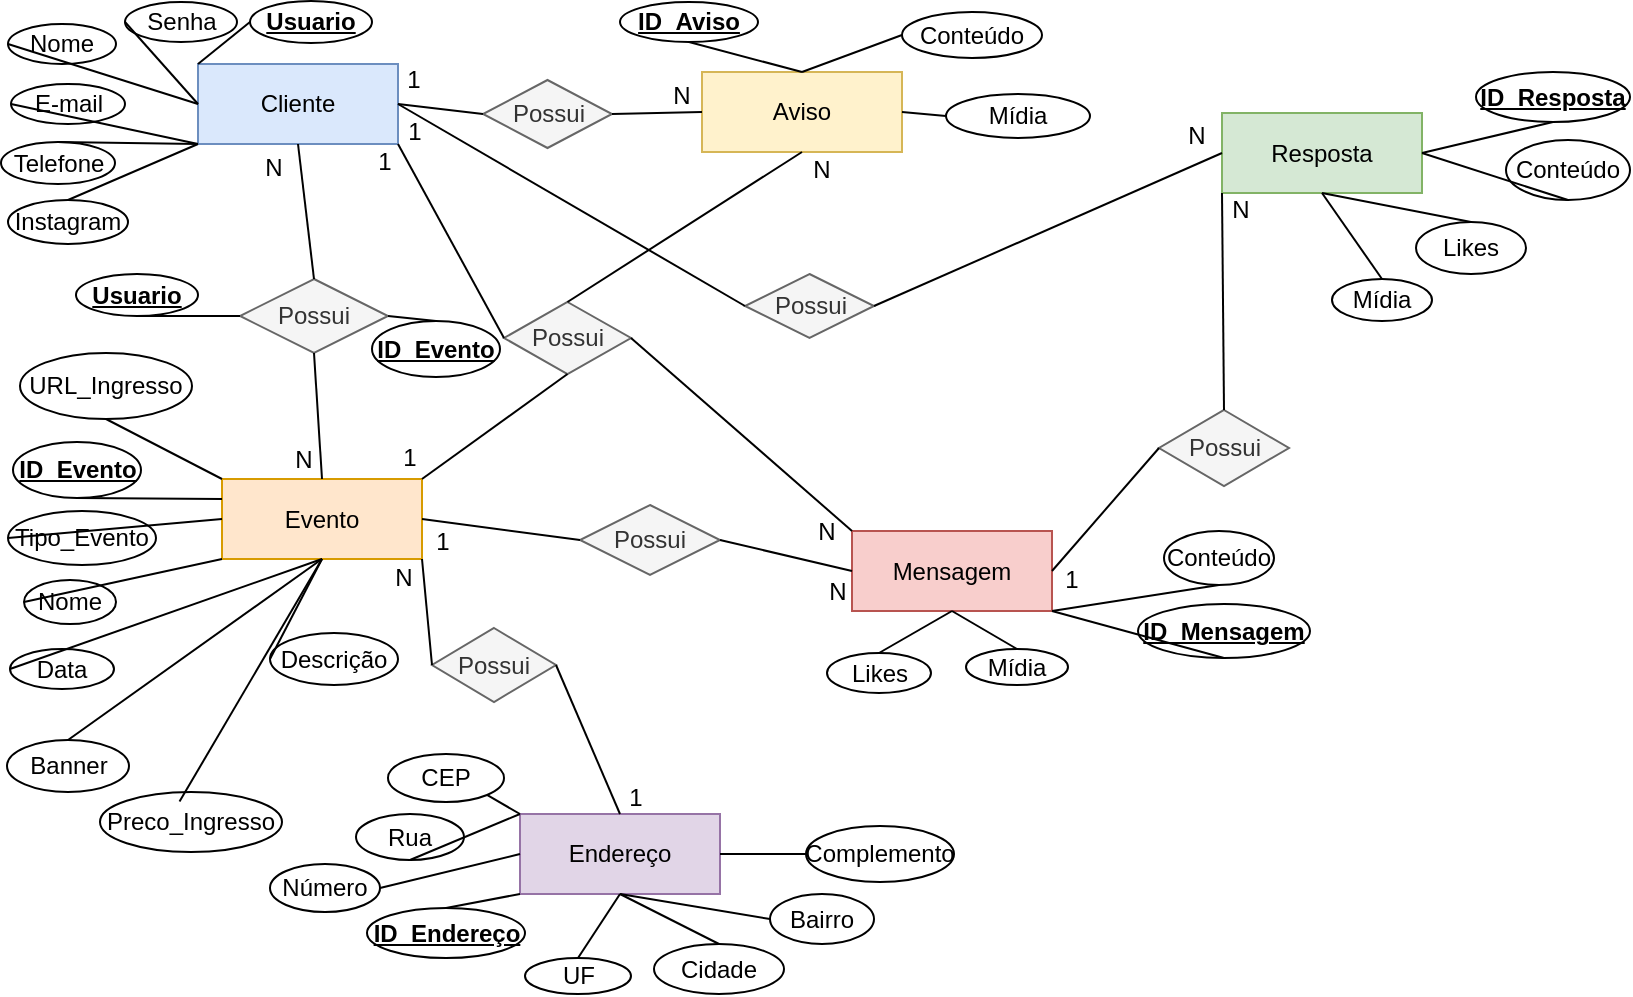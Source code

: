 <mxfile version="24.7.6">
  <diagram name="Página-1" id="0wHESo1VtIkSjJBG2rGU">
    <mxGraphModel dx="1050" dy="522" grid="0" gridSize="10" guides="1" tooltips="1" connect="1" arrows="1" fold="1" page="1" pageScale="1" pageWidth="827" pageHeight="1169" math="0" shadow="0">
      <root>
        <mxCell id="0" />
        <mxCell id="1" parent="0" />
        <mxCell id="lVoV7rFXFMEaR6csnWot-1" value="Cliente" style="whiteSpace=wrap;html=1;align=center;fillColor=#dae8fc;strokeColor=#6c8ebf;" parent="1" vertex="1">
          <mxGeometry x="102" y="35" width="100" height="40" as="geometry" />
        </mxCell>
        <mxCell id="lVoV7rFXFMEaR6csnWot-2" value="Usuario" style="ellipse;whiteSpace=wrap;html=1;align=center;fontStyle=5" parent="1" vertex="1">
          <mxGeometry x="128" y="3.5" width="61" height="21" as="geometry" />
        </mxCell>
        <mxCell id="lVoV7rFXFMEaR6csnWot-3" value="Senha" style="ellipse;whiteSpace=wrap;html=1;align=center;" parent="1" vertex="1">
          <mxGeometry x="65.5" y="4" width="56" height="20" as="geometry" />
        </mxCell>
        <mxCell id="lVoV7rFXFMEaR6csnWot-4" value="Nome" style="ellipse;whiteSpace=wrap;html=1;align=center;" parent="1" vertex="1">
          <mxGeometry x="7" y="15" width="54" height="20" as="geometry" />
        </mxCell>
        <mxCell id="lVoV7rFXFMEaR6csnWot-5" value="E-mail" style="ellipse;whiteSpace=wrap;html=1;align=center;" parent="1" vertex="1">
          <mxGeometry x="8.5" y="45" width="57" height="20" as="geometry" />
        </mxCell>
        <mxCell id="lVoV7rFXFMEaR6csnWot-6" value="Telefone" style="ellipse;whiteSpace=wrap;html=1;align=center;" parent="1" vertex="1">
          <mxGeometry x="3.5" y="74" width="57" height="21" as="geometry" />
        </mxCell>
        <mxCell id="lVoV7rFXFMEaR6csnWot-7" value="Instagram" style="ellipse;whiteSpace=wrap;html=1;align=center;" parent="1" vertex="1">
          <mxGeometry x="7" y="103" width="60" height="22" as="geometry" />
        </mxCell>
        <mxCell id="lVoV7rFXFMEaR6csnWot-8" value="" style="endArrow=none;html=1;rounded=0;exitX=0;exitY=0;exitDx=0;exitDy=0;entryX=0;entryY=0.5;entryDx=0;entryDy=0;" parent="1" source="lVoV7rFXFMEaR6csnWot-1" target="lVoV7rFXFMEaR6csnWot-2" edge="1">
          <mxGeometry relative="1" as="geometry">
            <mxPoint x="218" y="54.5" as="sourcePoint" />
            <mxPoint x="378" y="54.5" as="targetPoint" />
          </mxGeometry>
        </mxCell>
        <mxCell id="lVoV7rFXFMEaR6csnWot-9" value="" style="endArrow=none;html=1;rounded=0;exitX=0;exitY=0.5;exitDx=0;exitDy=0;entryX=0;entryY=0.5;entryDx=0;entryDy=0;" parent="1" source="lVoV7rFXFMEaR6csnWot-1" target="lVoV7rFXFMEaR6csnWot-3" edge="1">
          <mxGeometry relative="1" as="geometry">
            <mxPoint x="166" y="117" as="sourcePoint" />
            <mxPoint x="326" y="117" as="targetPoint" />
          </mxGeometry>
        </mxCell>
        <mxCell id="lVoV7rFXFMEaR6csnWot-10" value="" style="endArrow=none;html=1;rounded=0;exitX=0;exitY=0.5;exitDx=0;exitDy=0;entryX=0;entryY=0.5;entryDx=0;entryDy=0;" parent="1" source="lVoV7rFXFMEaR6csnWot-1" target="lVoV7rFXFMEaR6csnWot-4" edge="1">
          <mxGeometry relative="1" as="geometry">
            <mxPoint x="118" y="156" as="sourcePoint" />
            <mxPoint x="278" y="156" as="targetPoint" />
          </mxGeometry>
        </mxCell>
        <mxCell id="lVoV7rFXFMEaR6csnWot-12" value="" style="endArrow=none;html=1;rounded=0;exitX=0;exitY=1;exitDx=0;exitDy=0;entryX=0;entryY=0.5;entryDx=0;entryDy=0;" parent="1" source="lVoV7rFXFMEaR6csnWot-1" target="lVoV7rFXFMEaR6csnWot-5" edge="1">
          <mxGeometry relative="1" as="geometry">
            <mxPoint x="175" y="120" as="sourcePoint" />
            <mxPoint x="335" y="120" as="targetPoint" />
          </mxGeometry>
        </mxCell>
        <mxCell id="lVoV7rFXFMEaR6csnWot-13" value="" style="endArrow=none;html=1;rounded=0;exitX=0;exitY=1;exitDx=0;exitDy=0;entryX=0.5;entryY=0;entryDx=0;entryDy=0;" parent="1" source="lVoV7rFXFMEaR6csnWot-1" target="lVoV7rFXFMEaR6csnWot-6" edge="1">
          <mxGeometry relative="1" as="geometry">
            <mxPoint x="108" y="132" as="sourcePoint" />
            <mxPoint x="268" y="132" as="targetPoint" />
          </mxGeometry>
        </mxCell>
        <mxCell id="lVoV7rFXFMEaR6csnWot-14" value="" style="endArrow=none;html=1;rounded=0;exitX=0;exitY=1;exitDx=0;exitDy=0;entryX=0.5;entryY=0;entryDx=0;entryDy=0;" parent="1" source="lVoV7rFXFMEaR6csnWot-1" target="lVoV7rFXFMEaR6csnWot-7" edge="1">
          <mxGeometry relative="1" as="geometry">
            <mxPoint x="132" y="111" as="sourcePoint" />
            <mxPoint x="292" y="111" as="targetPoint" />
          </mxGeometry>
        </mxCell>
        <mxCell id="lVoV7rFXFMEaR6csnWot-15" value="Evento" style="whiteSpace=wrap;html=1;align=center;fillColor=#ffe6cc;strokeColor=#d79b00;" parent="1" vertex="1">
          <mxGeometry x="114" y="242.5" width="100" height="40" as="geometry" />
        </mxCell>
        <mxCell id="lVoV7rFXFMEaR6csnWot-16" value="Nome" style="ellipse;whiteSpace=wrap;html=1;align=center;" parent="1" vertex="1">
          <mxGeometry x="15" y="293" width="46" height="22" as="geometry" />
        </mxCell>
        <mxCell id="lVoV7rFXFMEaR6csnWot-17" value="Descrição" style="ellipse;whiteSpace=wrap;html=1;align=center;" parent="1" vertex="1">
          <mxGeometry x="138" y="319.5" width="64" height="26" as="geometry" />
        </mxCell>
        <mxCell id="lVoV7rFXFMEaR6csnWot-18" value="Data" style="ellipse;whiteSpace=wrap;html=1;align=center;" parent="1" vertex="1">
          <mxGeometry x="8" y="327.5" width="52" height="20" as="geometry" />
        </mxCell>
        <mxCell id="lVoV7rFXFMEaR6csnWot-19" value="Banner" style="ellipse;whiteSpace=wrap;html=1;align=center;" parent="1" vertex="1">
          <mxGeometry x="6.5" y="373" width="61" height="26" as="geometry" />
        </mxCell>
        <mxCell id="lVoV7rFXFMEaR6csnWot-20" value="Preco_Ingresso" style="ellipse;whiteSpace=wrap;html=1;align=center;" parent="1" vertex="1">
          <mxGeometry x="53" y="399" width="91" height="30" as="geometry" />
        </mxCell>
        <mxCell id="lVoV7rFXFMEaR6csnWot-21" value="URL_Ingresso" style="ellipse;whiteSpace=wrap;html=1;align=center;" parent="1" vertex="1">
          <mxGeometry x="13" y="179.5" width="86" height="33" as="geometry" />
        </mxCell>
        <mxCell id="lVoV7rFXFMEaR6csnWot-22" value="CEP" style="ellipse;whiteSpace=wrap;html=1;align=center;" parent="1" vertex="1">
          <mxGeometry x="197" y="380" width="58" height="24" as="geometry" />
        </mxCell>
        <mxCell id="lVoV7rFXFMEaR6csnWot-23" value="Rua" style="ellipse;whiteSpace=wrap;html=1;align=center;" parent="1" vertex="1">
          <mxGeometry x="181" y="410" width="54" height="23" as="geometry" />
        </mxCell>
        <mxCell id="lVoV7rFXFMEaR6csnWot-24" value="Número" style="ellipse;whiteSpace=wrap;html=1;align=center;" parent="1" vertex="1">
          <mxGeometry x="138" y="435" width="55" height="24" as="geometry" />
        </mxCell>
        <mxCell id="lVoV7rFXFMEaR6csnWot-25" value="Complemento" style="ellipse;whiteSpace=wrap;html=1;align=center;" parent="1" vertex="1">
          <mxGeometry x="406" y="416" width="74" height="28" as="geometry" />
        </mxCell>
        <mxCell id="lVoV7rFXFMEaR6csnWot-26" value="Bairro" style="ellipse;whiteSpace=wrap;html=1;align=center;" parent="1" vertex="1">
          <mxGeometry x="388" y="450" width="52" height="25" as="geometry" />
        </mxCell>
        <mxCell id="lVoV7rFXFMEaR6csnWot-27" value="Cidade" style="ellipse;whiteSpace=wrap;html=1;align=center;" parent="1" vertex="1">
          <mxGeometry x="330" y="475" width="65" height="25" as="geometry" />
        </mxCell>
        <mxCell id="lVoV7rFXFMEaR6csnWot-28" value="UF" style="ellipse;whiteSpace=wrap;html=1;align=center;" parent="1" vertex="1">
          <mxGeometry x="265.5" y="482" width="53" height="18" as="geometry" />
        </mxCell>
        <mxCell id="lVoV7rFXFMEaR6csnWot-29" value="Tipo_Evento" style="ellipse;whiteSpace=wrap;html=1;align=center;" parent="1" vertex="1">
          <mxGeometry x="7" y="258.5" width="74" height="27" as="geometry" />
        </mxCell>
        <mxCell id="lVoV7rFXFMEaR6csnWot-31" value="ID_Evento" style="ellipse;whiteSpace=wrap;html=1;align=center;fontStyle=5" parent="1" vertex="1">
          <mxGeometry x="9.5" y="224" width="64" height="28" as="geometry" />
        </mxCell>
        <mxCell id="lVoV7rFXFMEaR6csnWot-33" value="Endereço" style="whiteSpace=wrap;html=1;align=center;fillColor=#e1d5e7;strokeColor=#9673a6;" parent="1" vertex="1">
          <mxGeometry x="263" y="410" width="100" height="40" as="geometry" />
        </mxCell>
        <mxCell id="lVoV7rFXFMEaR6csnWot-34" value="ID_Endereço" style="ellipse;whiteSpace=wrap;html=1;align=center;fontStyle=5" parent="1" vertex="1">
          <mxGeometry x="186.5" y="457" width="79" height="25" as="geometry" />
        </mxCell>
        <mxCell id="lVoV7rFXFMEaR6csnWot-35" value="" style="endArrow=none;html=1;rounded=0;exitX=0;exitY=0;exitDx=0;exitDy=0;entryX=0.5;entryY=1;entryDx=0;entryDy=0;" parent="1" source="lVoV7rFXFMEaR6csnWot-15" target="lVoV7rFXFMEaR6csnWot-21" edge="1">
          <mxGeometry relative="1" as="geometry">
            <mxPoint x="108" y="212.5" as="sourcePoint" />
            <mxPoint x="268" y="212.5" as="targetPoint" />
          </mxGeometry>
        </mxCell>
        <mxCell id="lVoV7rFXFMEaR6csnWot-36" value="" style="endArrow=none;html=1;rounded=0;exitX=0;exitY=0.25;exitDx=0;exitDy=0;entryX=0.5;entryY=1;entryDx=0;entryDy=0;" parent="1" source="lVoV7rFXFMEaR6csnWot-15" target="lVoV7rFXFMEaR6csnWot-31" edge="1">
          <mxGeometry relative="1" as="geometry">
            <mxPoint x="420" y="232.5" as="sourcePoint" />
            <mxPoint x="580" y="232.5" as="targetPoint" />
          </mxGeometry>
        </mxCell>
        <mxCell id="lVoV7rFXFMEaR6csnWot-37" value="" style="endArrow=none;html=1;rounded=0;exitX=0;exitY=0.5;exitDx=0;exitDy=0;entryX=0;entryY=0.5;entryDx=0;entryDy=0;" parent="1" source="lVoV7rFXFMEaR6csnWot-15" target="lVoV7rFXFMEaR6csnWot-29" edge="1">
          <mxGeometry relative="1" as="geometry">
            <mxPoint x="420" y="232.5" as="sourcePoint" />
            <mxPoint x="580" y="232.5" as="targetPoint" />
          </mxGeometry>
        </mxCell>
        <mxCell id="lVoV7rFXFMEaR6csnWot-38" value="" style="endArrow=none;html=1;rounded=0;exitX=0;exitY=1;exitDx=0;exitDy=0;entryX=0;entryY=0.5;entryDx=0;entryDy=0;" parent="1" source="lVoV7rFXFMEaR6csnWot-15" target="lVoV7rFXFMEaR6csnWot-16" edge="1">
          <mxGeometry relative="1" as="geometry">
            <mxPoint x="420" y="232.5" as="sourcePoint" />
            <mxPoint x="580" y="232.5" as="targetPoint" />
          </mxGeometry>
        </mxCell>
        <mxCell id="lVoV7rFXFMEaR6csnWot-39" value="" style="endArrow=none;html=1;rounded=0;exitX=0.5;exitY=1;exitDx=0;exitDy=0;entryX=0;entryY=0.5;entryDx=0;entryDy=0;" parent="1" source="lVoV7rFXFMEaR6csnWot-15" target="lVoV7rFXFMEaR6csnWot-17" edge="1">
          <mxGeometry relative="1" as="geometry">
            <mxPoint x="332" y="232" as="sourcePoint" />
            <mxPoint x="492" y="232" as="targetPoint" />
          </mxGeometry>
        </mxCell>
        <mxCell id="lVoV7rFXFMEaR6csnWot-40" value="" style="endArrow=none;html=1;rounded=0;exitX=0.5;exitY=1;exitDx=0;exitDy=0;entryX=0;entryY=0.5;entryDx=0;entryDy=0;" parent="1" source="lVoV7rFXFMEaR6csnWot-15" target="lVoV7rFXFMEaR6csnWot-18" edge="1">
          <mxGeometry relative="1" as="geometry">
            <mxPoint x="332" y="232" as="sourcePoint" />
            <mxPoint x="492" y="232" as="targetPoint" />
          </mxGeometry>
        </mxCell>
        <mxCell id="lVoV7rFXFMEaR6csnWot-41" value="" style="endArrow=none;html=1;rounded=0;exitX=0.5;exitY=1;exitDx=0;exitDy=0;entryX=0.5;entryY=0;entryDx=0;entryDy=0;" parent="1" source="lVoV7rFXFMEaR6csnWot-15" target="lVoV7rFXFMEaR6csnWot-19" edge="1">
          <mxGeometry relative="1" as="geometry">
            <mxPoint x="332" y="232" as="sourcePoint" />
            <mxPoint x="492" y="232" as="targetPoint" />
          </mxGeometry>
        </mxCell>
        <mxCell id="lVoV7rFXFMEaR6csnWot-42" value="" style="endArrow=none;html=1;rounded=0;exitX=0.5;exitY=1;exitDx=0;exitDy=0;entryX=0.437;entryY=0.16;entryDx=0;entryDy=0;entryPerimeter=0;" parent="1" source="lVoV7rFXFMEaR6csnWot-15" target="lVoV7rFXFMEaR6csnWot-20" edge="1">
          <mxGeometry relative="1" as="geometry">
            <mxPoint x="332" y="232" as="sourcePoint" />
            <mxPoint x="492" y="232" as="targetPoint" />
          </mxGeometry>
        </mxCell>
        <mxCell id="lVoV7rFXFMEaR6csnWot-43" value="" style="endArrow=none;html=1;rounded=0;exitX=1;exitY=1;exitDx=0;exitDy=0;entryX=0;entryY=0;entryDx=0;entryDy=0;" parent="1" source="lVoV7rFXFMEaR6csnWot-22" target="lVoV7rFXFMEaR6csnWot-33" edge="1">
          <mxGeometry relative="1" as="geometry">
            <mxPoint x="332" y="232" as="sourcePoint" />
            <mxPoint x="492" y="232" as="targetPoint" />
          </mxGeometry>
        </mxCell>
        <mxCell id="lVoV7rFXFMEaR6csnWot-44" value="" style="endArrow=none;html=1;rounded=0;exitX=0.5;exitY=0;exitDx=0;exitDy=0;entryX=0;entryY=1;entryDx=0;entryDy=0;" parent="1" source="lVoV7rFXFMEaR6csnWot-34" target="lVoV7rFXFMEaR6csnWot-33" edge="1">
          <mxGeometry relative="1" as="geometry">
            <mxPoint x="332" y="232" as="sourcePoint" />
            <mxPoint x="492" y="232" as="targetPoint" />
          </mxGeometry>
        </mxCell>
        <mxCell id="lVoV7rFXFMEaR6csnWot-47" value="" style="endArrow=none;html=1;rounded=0;exitX=0.5;exitY=1;exitDx=0;exitDy=0;entryX=0;entryY=0;entryDx=0;entryDy=0;" parent="1" source="lVoV7rFXFMEaR6csnWot-23" target="lVoV7rFXFMEaR6csnWot-33" edge="1">
          <mxGeometry relative="1" as="geometry">
            <mxPoint x="331" y="232" as="sourcePoint" />
            <mxPoint x="491" y="232" as="targetPoint" />
          </mxGeometry>
        </mxCell>
        <mxCell id="lVoV7rFXFMEaR6csnWot-48" value="" style="endArrow=none;html=1;rounded=0;exitX=1;exitY=0.5;exitDx=0;exitDy=0;entryX=0;entryY=0.5;entryDx=0;entryDy=0;" parent="1" source="lVoV7rFXFMEaR6csnWot-24" target="lVoV7rFXFMEaR6csnWot-33" edge="1">
          <mxGeometry relative="1" as="geometry">
            <mxPoint x="331" y="232" as="sourcePoint" />
            <mxPoint x="491" y="232" as="targetPoint" />
          </mxGeometry>
        </mxCell>
        <mxCell id="lVoV7rFXFMEaR6csnWot-49" value="" style="endArrow=none;html=1;rounded=0;exitX=0.5;exitY=0;exitDx=0;exitDy=0;entryX=0.5;entryY=1;entryDx=0;entryDy=0;" parent="1" source="lVoV7rFXFMEaR6csnWot-28" target="lVoV7rFXFMEaR6csnWot-33" edge="1">
          <mxGeometry relative="1" as="geometry">
            <mxPoint x="331" y="232" as="sourcePoint" />
            <mxPoint x="491" y="232" as="targetPoint" />
          </mxGeometry>
        </mxCell>
        <mxCell id="lVoV7rFXFMEaR6csnWot-50" value="" style="endArrow=none;html=1;rounded=0;exitX=0.5;exitY=0;exitDx=0;exitDy=0;entryX=0.5;entryY=1;entryDx=0;entryDy=0;" parent="1" source="lVoV7rFXFMEaR6csnWot-27" target="lVoV7rFXFMEaR6csnWot-33" edge="1">
          <mxGeometry relative="1" as="geometry">
            <mxPoint x="331" y="232" as="sourcePoint" />
            <mxPoint x="491" y="232" as="targetPoint" />
          </mxGeometry>
        </mxCell>
        <mxCell id="lVoV7rFXFMEaR6csnWot-51" value="" style="endArrow=none;html=1;rounded=0;exitX=0;exitY=0.5;exitDx=0;exitDy=0;entryX=0.5;entryY=1;entryDx=0;entryDy=0;" parent="1" source="lVoV7rFXFMEaR6csnWot-26" target="lVoV7rFXFMEaR6csnWot-33" edge="1">
          <mxGeometry relative="1" as="geometry">
            <mxPoint x="331" y="232" as="sourcePoint" />
            <mxPoint x="491" y="232" as="targetPoint" />
          </mxGeometry>
        </mxCell>
        <mxCell id="lVoV7rFXFMEaR6csnWot-52" value="" style="endArrow=none;html=1;rounded=0;entryX=0;entryY=0.5;entryDx=0;entryDy=0;exitX=1;exitY=0.5;exitDx=0;exitDy=0;" parent="1" source="lVoV7rFXFMEaR6csnWot-33" target="lVoV7rFXFMEaR6csnWot-25" edge="1">
          <mxGeometry relative="1" as="geometry">
            <mxPoint x="331" y="232" as="sourcePoint" />
            <mxPoint x="491" y="232" as="targetPoint" />
          </mxGeometry>
        </mxCell>
        <mxCell id="lVoV7rFXFMEaR6csnWot-53" value="Mensagem" style="whiteSpace=wrap;html=1;align=center;fillColor=#f8cecc;strokeColor=#b85450;" parent="1" vertex="1">
          <mxGeometry x="429" y="268.5" width="100" height="40" as="geometry" />
        </mxCell>
        <mxCell id="lVoV7rFXFMEaR6csnWot-54" value="Conteúdo" style="ellipse;whiteSpace=wrap;html=1;align=center;" parent="1" vertex="1">
          <mxGeometry x="585" y="268.5" width="55" height="27" as="geometry" />
        </mxCell>
        <mxCell id="lVoV7rFXFMEaR6csnWot-55" value="Likes" style="ellipse;whiteSpace=wrap;html=1;align=center;" parent="1" vertex="1">
          <mxGeometry x="416.5" y="329.5" width="52" height="20" as="geometry" />
        </mxCell>
        <mxCell id="lVoV7rFXFMEaR6csnWot-56" value="Mídia" style="ellipse;whiteSpace=wrap;html=1;align=center;" parent="1" vertex="1">
          <mxGeometry x="486" y="327.5" width="51" height="18" as="geometry" />
        </mxCell>
        <mxCell id="lVoV7rFXFMEaR6csnWot-59" value="ID_Mensagem" style="ellipse;whiteSpace=wrap;html=1;align=center;fontStyle=5" parent="1" vertex="1">
          <mxGeometry x="572" y="305" width="86" height="27" as="geometry" />
        </mxCell>
        <mxCell id="lVoV7rFXFMEaR6csnWot-60" value="" style="endArrow=none;html=1;rounded=0;exitX=1;exitY=1;exitDx=0;exitDy=0;entryX=0.5;entryY=1;entryDx=0;entryDy=0;" parent="1" source="lVoV7rFXFMEaR6csnWot-53" target="lVoV7rFXFMEaR6csnWot-59" edge="1">
          <mxGeometry relative="1" as="geometry">
            <mxPoint x="411" y="250.5" as="sourcePoint" />
            <mxPoint x="571" y="250.5" as="targetPoint" />
          </mxGeometry>
        </mxCell>
        <mxCell id="lVoV7rFXFMEaR6csnWot-61" value="" style="endArrow=none;html=1;rounded=0;exitX=1;exitY=1;exitDx=0;exitDy=0;entryX=0.5;entryY=1;entryDx=0;entryDy=0;" parent="1" source="lVoV7rFXFMEaR6csnWot-53" target="lVoV7rFXFMEaR6csnWot-54" edge="1">
          <mxGeometry relative="1" as="geometry">
            <mxPoint x="411" y="250.5" as="sourcePoint" />
            <mxPoint x="571" y="250.5" as="targetPoint" />
          </mxGeometry>
        </mxCell>
        <mxCell id="lVoV7rFXFMEaR6csnWot-64" value="" style="endArrow=none;html=1;rounded=0;exitX=0.5;exitY=0;exitDx=0;exitDy=0;entryX=0.5;entryY=1;entryDx=0;entryDy=0;" parent="1" source="lVoV7rFXFMEaR6csnWot-55" target="lVoV7rFXFMEaR6csnWot-53" edge="1">
          <mxGeometry relative="1" as="geometry">
            <mxPoint x="411" y="250.5" as="sourcePoint" />
            <mxPoint x="571" y="250.5" as="targetPoint" />
          </mxGeometry>
        </mxCell>
        <mxCell id="lVoV7rFXFMEaR6csnWot-65" value="" style="endArrow=none;html=1;rounded=0;exitX=0.5;exitY=0;exitDx=0;exitDy=0;entryX=0.5;entryY=1;entryDx=0;entryDy=0;" parent="1" source="lVoV7rFXFMEaR6csnWot-56" target="lVoV7rFXFMEaR6csnWot-53" edge="1">
          <mxGeometry relative="1" as="geometry">
            <mxPoint x="411" y="250.5" as="sourcePoint" />
            <mxPoint x="571" y="250.5" as="targetPoint" />
          </mxGeometry>
        </mxCell>
        <mxCell id="lVoV7rFXFMEaR6csnWot-66" value="Resposta" style="whiteSpace=wrap;html=1;align=center;fillColor=#d5e8d4;strokeColor=#82b366;" parent="1" vertex="1">
          <mxGeometry x="614" y="59.5" width="100" height="40" as="geometry" />
        </mxCell>
        <mxCell id="lVoV7rFXFMEaR6csnWot-67" value="ID_Resposta" style="ellipse;whiteSpace=wrap;html=1;align=center;fontStyle=5" parent="1" vertex="1">
          <mxGeometry x="741" y="39" width="77" height="25" as="geometry" />
        </mxCell>
        <mxCell id="lVoV7rFXFMEaR6csnWot-68" value="Conteúdo" style="ellipse;whiteSpace=wrap;html=1;align=center;" parent="1" vertex="1">
          <mxGeometry x="756" y="73" width="62" height="30" as="geometry" />
        </mxCell>
        <mxCell id="lVoV7rFXFMEaR6csnWot-69" value="Mídia" style="ellipse;whiteSpace=wrap;html=1;align=center;" parent="1" vertex="1">
          <mxGeometry x="669" y="142.5" width="50" height="21" as="geometry" />
        </mxCell>
        <mxCell id="lVoV7rFXFMEaR6csnWot-70" value="Likes" style="ellipse;whiteSpace=wrap;html=1;align=center;" parent="1" vertex="1">
          <mxGeometry x="711" y="114" width="55" height="26" as="geometry" />
        </mxCell>
        <mxCell id="lVoV7rFXFMEaR6csnWot-71" value="" style="endArrow=none;html=1;rounded=0;entryX=0.5;entryY=1;entryDx=0;entryDy=0;exitX=0.5;exitY=0;exitDx=0;exitDy=0;" parent="1" source="lVoV7rFXFMEaR6csnWot-69" target="lVoV7rFXFMEaR6csnWot-66" edge="1">
          <mxGeometry relative="1" as="geometry">
            <mxPoint x="351" y="157" as="sourcePoint" />
            <mxPoint x="511" y="157" as="targetPoint" />
          </mxGeometry>
        </mxCell>
        <mxCell id="lVoV7rFXFMEaR6csnWot-72" value="" style="endArrow=none;html=1;rounded=0;exitX=0.5;exitY=0;exitDx=0;exitDy=0;entryX=0.5;entryY=1;entryDx=0;entryDy=0;" parent="1" source="lVoV7rFXFMEaR6csnWot-70" target="lVoV7rFXFMEaR6csnWot-66" edge="1">
          <mxGeometry relative="1" as="geometry">
            <mxPoint x="351" y="157" as="sourcePoint" />
            <mxPoint x="511" y="157" as="targetPoint" />
          </mxGeometry>
        </mxCell>
        <mxCell id="lVoV7rFXFMEaR6csnWot-73" value="" style="endArrow=none;html=1;rounded=0;exitX=0.5;exitY=1;exitDx=0;exitDy=0;entryX=1;entryY=0.5;entryDx=0;entryDy=0;" parent="1" source="lVoV7rFXFMEaR6csnWot-67" target="lVoV7rFXFMEaR6csnWot-66" edge="1">
          <mxGeometry relative="1" as="geometry">
            <mxPoint x="351" y="157" as="sourcePoint" />
            <mxPoint x="511" y="157" as="targetPoint" />
          </mxGeometry>
        </mxCell>
        <mxCell id="lVoV7rFXFMEaR6csnWot-74" value="" style="endArrow=none;html=1;rounded=0;exitX=0.5;exitY=1;exitDx=0;exitDy=0;entryX=1;entryY=0.5;entryDx=0;entryDy=0;" parent="1" source="lVoV7rFXFMEaR6csnWot-68" target="lVoV7rFXFMEaR6csnWot-66" edge="1">
          <mxGeometry relative="1" as="geometry">
            <mxPoint x="351" y="157" as="sourcePoint" />
            <mxPoint x="511" y="157" as="targetPoint" />
          </mxGeometry>
        </mxCell>
        <mxCell id="lVoV7rFXFMEaR6csnWot-75" value="Aviso" style="whiteSpace=wrap;html=1;align=center;fillColor=#fff2cc;strokeColor=#d6b656;" parent="1" vertex="1">
          <mxGeometry x="354" y="39" width="100" height="40" as="geometry" />
        </mxCell>
        <mxCell id="lVoV7rFXFMEaR6csnWot-76" value="ID_Aviso" style="ellipse;whiteSpace=wrap;html=1;align=center;fontStyle=5" parent="1" vertex="1">
          <mxGeometry x="313" y="4" width="69" height="20" as="geometry" />
        </mxCell>
        <mxCell id="lVoV7rFXFMEaR6csnWot-77" value="Conteúdo" style="ellipse;whiteSpace=wrap;html=1;align=center;" parent="1" vertex="1">
          <mxGeometry x="454" y="9" width="70" height="23" as="geometry" />
        </mxCell>
        <mxCell id="lVoV7rFXFMEaR6csnWot-78" value="Mídia" style="ellipse;whiteSpace=wrap;html=1;align=center;" parent="1" vertex="1">
          <mxGeometry x="476" y="50" width="72" height="22" as="geometry" />
        </mxCell>
        <mxCell id="lVoV7rFXFMEaR6csnWot-79" value="" style="endArrow=none;html=1;rounded=0;exitX=0;exitY=0.5;exitDx=0;exitDy=0;entryX=1;entryY=0.5;entryDx=0;entryDy=0;" parent="1" source="lVoV7rFXFMEaR6csnWot-78" target="lVoV7rFXFMEaR6csnWot-75" edge="1">
          <mxGeometry relative="1" as="geometry">
            <mxPoint x="331" y="232" as="sourcePoint" />
            <mxPoint x="491" y="232" as="targetPoint" />
          </mxGeometry>
        </mxCell>
        <mxCell id="lVoV7rFXFMEaR6csnWot-80" value="" style="endArrow=none;html=1;rounded=0;entryX=0;entryY=0.5;entryDx=0;entryDy=0;exitX=0.5;exitY=0;exitDx=0;exitDy=0;" parent="1" source="lVoV7rFXFMEaR6csnWot-75" target="lVoV7rFXFMEaR6csnWot-77" edge="1">
          <mxGeometry relative="1" as="geometry">
            <mxPoint x="331" y="232" as="sourcePoint" />
            <mxPoint x="491" y="232" as="targetPoint" />
          </mxGeometry>
        </mxCell>
        <mxCell id="lVoV7rFXFMEaR6csnWot-81" value="" style="endArrow=none;html=1;rounded=0;exitX=0.5;exitY=1;exitDx=0;exitDy=0;entryX=0.5;entryY=0;entryDx=0;entryDy=0;" parent="1" source="lVoV7rFXFMEaR6csnWot-76" target="lVoV7rFXFMEaR6csnWot-75" edge="1">
          <mxGeometry relative="1" as="geometry">
            <mxPoint x="331" y="232" as="sourcePoint" />
            <mxPoint x="491" y="232" as="targetPoint" />
          </mxGeometry>
        </mxCell>
        <mxCell id="ZfcmC7w9CeBII0YPpODk-1" value="Possui" style="shape=rhombus;perimeter=rhombusPerimeter;whiteSpace=wrap;html=1;align=center;fillColor=#f5f5f5;fontColor=#333333;strokeColor=#666666;" parent="1" vertex="1">
          <mxGeometry x="123" y="142.5" width="74" height="37" as="geometry" />
        </mxCell>
        <mxCell id="ZfcmC7w9CeBII0YPpODk-3" value="" style="endArrow=none;html=1;rounded=0;exitX=0.5;exitY=1;exitDx=0;exitDy=0;entryX=0.5;entryY=0;entryDx=0;entryDy=0;" parent="1" source="lVoV7rFXFMEaR6csnWot-1" target="ZfcmC7w9CeBII0YPpODk-1" edge="1">
          <mxGeometry relative="1" as="geometry">
            <mxPoint x="157" y="169" as="sourcePoint" />
            <mxPoint x="142" y="158.5" as="targetPoint" />
          </mxGeometry>
        </mxCell>
        <mxCell id="ZfcmC7w9CeBII0YPpODk-4" value="" style="endArrow=none;html=1;rounded=0;exitX=0.5;exitY=0;exitDx=0;exitDy=0;entryX=0.5;entryY=1;entryDx=0;entryDy=0;" parent="1" source="lVoV7rFXFMEaR6csnWot-15" target="ZfcmC7w9CeBII0YPpODk-1" edge="1">
          <mxGeometry relative="1" as="geometry">
            <mxPoint x="204" y="169.5" as="sourcePoint" />
            <mxPoint x="154" y="180" as="targetPoint" />
          </mxGeometry>
        </mxCell>
        <mxCell id="ZfcmC7w9CeBII0YPpODk-6" value="N" style="text;strokeColor=none;align=center;fillColor=none;html=1;verticalAlign=middle;whiteSpace=wrap;rounded=0;" parent="1" vertex="1">
          <mxGeometry x="128" y="79" width="24" height="15" as="geometry" />
        </mxCell>
        <mxCell id="ZfcmC7w9CeBII0YPpODk-7" value="N" style="text;strokeColor=none;align=center;fillColor=none;html=1;verticalAlign=middle;whiteSpace=wrap;rounded=0;" parent="1" vertex="1">
          <mxGeometry x="144" y="224" width="22" height="17" as="geometry" />
        </mxCell>
        <mxCell id="ZfcmC7w9CeBII0YPpODk-8" value="Possui" style="shape=rhombus;perimeter=rhombusPerimeter;whiteSpace=wrap;html=1;align=center;fillColor=#f5f5f5;fontColor=#333333;strokeColor=#666666;" parent="1" vertex="1">
          <mxGeometry x="293" y="255.5" width="70" height="35" as="geometry" />
        </mxCell>
        <mxCell id="ZfcmC7w9CeBII0YPpODk-9" value="" style="endArrow=none;html=1;rounded=0;exitX=1;exitY=0.5;exitDx=0;exitDy=0;entryX=0;entryY=0.5;entryDx=0;entryDy=0;" parent="1" source="lVoV7rFXFMEaR6csnWot-15" target="ZfcmC7w9CeBII0YPpODk-8" edge="1">
          <mxGeometry relative="1" as="geometry">
            <mxPoint x="226" y="294.5" as="sourcePoint" />
            <mxPoint x="283" y="292.5" as="targetPoint" />
          </mxGeometry>
        </mxCell>
        <mxCell id="ZfcmC7w9CeBII0YPpODk-10" value="" style="endArrow=none;html=1;rounded=0;exitX=1;exitY=0.5;exitDx=0;exitDy=0;entryX=0;entryY=0.5;entryDx=0;entryDy=0;" parent="1" source="ZfcmC7w9CeBII0YPpODk-8" target="lVoV7rFXFMEaR6csnWot-53" edge="1">
          <mxGeometry relative="1" as="geometry">
            <mxPoint x="255" y="305" as="sourcePoint" />
            <mxPoint x="415" y="305" as="targetPoint" />
          </mxGeometry>
        </mxCell>
        <mxCell id="ZfcmC7w9CeBII0YPpODk-11" value="1" style="text;strokeColor=none;align=center;fillColor=none;html=1;verticalAlign=middle;whiteSpace=wrap;rounded=0;" parent="1" vertex="1">
          <mxGeometry x="214" y="264.5" width="21" height="18" as="geometry" />
        </mxCell>
        <mxCell id="ZfcmC7w9CeBII0YPpODk-12" value="N" style="text;strokeColor=none;align=center;fillColor=none;html=1;verticalAlign=middle;whiteSpace=wrap;rounded=0;" parent="1" vertex="1">
          <mxGeometry x="410" y="288.5" width="24" height="20" as="geometry" />
        </mxCell>
        <mxCell id="ZfcmC7w9CeBII0YPpODk-13" value="Possui" style="shape=rhombus;perimeter=rhombusPerimeter;whiteSpace=wrap;html=1;align=center;fillColor=#f5f5f5;fontColor=#333333;strokeColor=#666666;" parent="1" vertex="1">
          <mxGeometry x="219" y="317" width="62" height="37" as="geometry" />
        </mxCell>
        <mxCell id="ZfcmC7w9CeBII0YPpODk-14" value="" style="endArrow=none;html=1;rounded=0;exitX=1;exitY=0.5;exitDx=0;exitDy=0;entryX=0.5;entryY=0;entryDx=0;entryDy=0;" parent="1" source="ZfcmC7w9CeBII0YPpODk-13" target="lVoV7rFXFMEaR6csnWot-33" edge="1">
          <mxGeometry relative="1" as="geometry">
            <mxPoint x="286" y="365" as="sourcePoint" />
            <mxPoint x="446" y="365" as="targetPoint" />
          </mxGeometry>
        </mxCell>
        <mxCell id="ZfcmC7w9CeBII0YPpODk-15" value="" style="endArrow=none;html=1;rounded=0;exitX=0;exitY=1;exitDx=0;exitDy=0;entryX=0;entryY=0.5;entryDx=0;entryDy=0;" parent="1" source="ZfcmC7w9CeBII0YPpODk-11" target="ZfcmC7w9CeBII0YPpODk-13" edge="1">
          <mxGeometry relative="1" as="geometry">
            <mxPoint x="146" y="293" as="sourcePoint" />
            <mxPoint x="306" y="293" as="targetPoint" />
          </mxGeometry>
        </mxCell>
        <mxCell id="ZfcmC7w9CeBII0YPpODk-16" value="1" style="text;strokeColor=none;align=center;fillColor=none;html=1;verticalAlign=middle;whiteSpace=wrap;rounded=0;" parent="1" vertex="1">
          <mxGeometry x="309" y="393" width="24" height="18" as="geometry" />
        </mxCell>
        <mxCell id="ZfcmC7w9CeBII0YPpODk-17" value="N" style="text;strokeColor=none;align=center;fillColor=none;html=1;verticalAlign=middle;whiteSpace=wrap;rounded=0;" parent="1" vertex="1">
          <mxGeometry x="193" y="282.5" width="24" height="18" as="geometry" />
        </mxCell>
        <mxCell id="ZfcmC7w9CeBII0YPpODk-18" value="Possui" style="shape=rhombus;perimeter=rhombusPerimeter;whiteSpace=wrap;html=1;align=center;fillColor=#f5f5f5;fontColor=#333333;strokeColor=#666666;" parent="1" vertex="1">
          <mxGeometry x="582.5" y="208" width="65" height="38" as="geometry" />
        </mxCell>
        <mxCell id="ZfcmC7w9CeBII0YPpODk-19" value="" style="endArrow=none;html=1;rounded=0;entryX=0;entryY=1;entryDx=0;entryDy=0;exitX=0.5;exitY=0;exitDx=0;exitDy=0;" parent="1" source="ZfcmC7w9CeBII0YPpODk-18" target="lVoV7rFXFMEaR6csnWot-66" edge="1">
          <mxGeometry relative="1" as="geometry">
            <mxPoint x="380" y="117" as="sourcePoint" />
            <mxPoint x="540" y="117" as="targetPoint" />
          </mxGeometry>
        </mxCell>
        <mxCell id="ZfcmC7w9CeBII0YPpODk-20" value="" style="endArrow=none;html=1;rounded=0;exitX=1;exitY=0.5;exitDx=0;exitDy=0;entryX=0;entryY=0.5;entryDx=0;entryDy=0;" parent="1" source="lVoV7rFXFMEaR6csnWot-53" target="ZfcmC7w9CeBII0YPpODk-18" edge="1">
          <mxGeometry relative="1" as="geometry">
            <mxPoint x="360" y="192" as="sourcePoint" />
            <mxPoint x="520" y="192" as="targetPoint" />
          </mxGeometry>
        </mxCell>
        <mxCell id="ZfcmC7w9CeBII0YPpODk-21" value="N" style="text;strokeColor=none;align=center;fillColor=none;html=1;verticalAlign=middle;whiteSpace=wrap;rounded=0;" parent="1" vertex="1">
          <mxGeometry x="611" y="99.5" width="25" height="16" as="geometry" />
        </mxCell>
        <mxCell id="ZfcmC7w9CeBII0YPpODk-22" value="1" style="text;strokeColor=none;align=center;fillColor=none;html=1;verticalAlign=middle;whiteSpace=wrap;rounded=0;" parent="1" vertex="1">
          <mxGeometry x="529" y="285.5" width="20" height="15" as="geometry" />
        </mxCell>
        <mxCell id="ZfcmC7w9CeBII0YPpODk-23" value="Possui" style="shape=rhombus;perimeter=rhombusPerimeter;whiteSpace=wrap;html=1;align=center;fillColor=#f5f5f5;fontColor=#333333;strokeColor=#666666;" parent="1" vertex="1">
          <mxGeometry x="255" y="154" width="63.5" height="36" as="geometry" />
        </mxCell>
        <mxCell id="ZfcmC7w9CeBII0YPpODk-24" value="" style="endArrow=none;html=1;rounded=0;exitX=1;exitY=1;exitDx=0;exitDy=0;entryX=0;entryY=0.5;entryDx=0;entryDy=0;" parent="1" source="lVoV7rFXFMEaR6csnWot-1" target="ZfcmC7w9CeBII0YPpODk-23" edge="1">
          <mxGeometry relative="1" as="geometry">
            <mxPoint x="225" y="95" as="sourcePoint" />
            <mxPoint x="385" y="95" as="targetPoint" />
          </mxGeometry>
        </mxCell>
        <mxCell id="ZfcmC7w9CeBII0YPpODk-25" value="" style="endArrow=none;html=1;rounded=0;exitX=1;exitY=0.5;exitDx=0;exitDy=0;entryX=0;entryY=0;entryDx=0;entryDy=0;" parent="1" source="ZfcmC7w9CeBII0YPpODk-23" target="lVoV7rFXFMEaR6csnWot-53" edge="1">
          <mxGeometry relative="1" as="geometry">
            <mxPoint x="333" y="164" as="sourcePoint" />
            <mxPoint x="493" y="164" as="targetPoint" />
          </mxGeometry>
        </mxCell>
        <mxCell id="ZfcmC7w9CeBII0YPpODk-27" value="1" style="text;strokeColor=none;align=center;fillColor=none;html=1;verticalAlign=middle;whiteSpace=wrap;rounded=0;" parent="1" vertex="1">
          <mxGeometry x="183.5" y="77" width="23" height="13" as="geometry" />
        </mxCell>
        <mxCell id="ZfcmC7w9CeBII0YPpODk-28" value="N" style="text;strokeColor=none;align=center;fillColor=none;html=1;verticalAlign=middle;whiteSpace=wrap;rounded=0;" parent="1" vertex="1">
          <mxGeometry x="402" y="260.5" width="29" height="16" as="geometry" />
        </mxCell>
        <mxCell id="ZfcmC7w9CeBII0YPpODk-30" style="edgeStyle=orthogonalEdgeStyle;rounded=0;orthogonalLoop=1;jettySize=auto;html=1;exitX=0.5;exitY=1;exitDx=0;exitDy=0;" parent="1" source="lVoV7rFXFMEaR6csnWot-59" target="lVoV7rFXFMEaR6csnWot-59" edge="1">
          <mxGeometry relative="1" as="geometry" />
        </mxCell>
        <mxCell id="ZfcmC7w9CeBII0YPpODk-31" value="Possui" style="shape=rhombus;perimeter=rhombusPerimeter;whiteSpace=wrap;html=1;align=center;fillColor=#f5f5f5;fontColor=#333333;strokeColor=#666666;" parent="1" vertex="1">
          <mxGeometry x="244.5" y="43" width="64.5" height="34" as="geometry" />
        </mxCell>
        <mxCell id="ZfcmC7w9CeBII0YPpODk-32" value="" style="endArrow=none;html=1;rounded=0;entryX=0;entryY=0.5;entryDx=0;entryDy=0;exitX=1;exitY=0.5;exitDx=0;exitDy=0;" parent="1" source="ZfcmC7w9CeBII0YPpODk-31" target="lVoV7rFXFMEaR6csnWot-75" edge="1">
          <mxGeometry relative="1" as="geometry">
            <mxPoint x="235" y="107" as="sourcePoint" />
            <mxPoint x="395" y="107" as="targetPoint" />
          </mxGeometry>
        </mxCell>
        <mxCell id="ZfcmC7w9CeBII0YPpODk-33" value="" style="endArrow=none;html=1;rounded=0;exitX=1;exitY=0.5;exitDx=0;exitDy=0;entryX=0;entryY=0.5;entryDx=0;entryDy=0;" parent="1" source="lVoV7rFXFMEaR6csnWot-1" target="ZfcmC7w9CeBII0YPpODk-31" edge="1">
          <mxGeometry relative="1" as="geometry">
            <mxPoint x="235" y="109" as="sourcePoint" />
            <mxPoint x="395" y="109" as="targetPoint" />
          </mxGeometry>
        </mxCell>
        <mxCell id="ZfcmC7w9CeBII0YPpODk-34" value="1" style="text;strokeColor=none;align=center;fillColor=none;html=1;verticalAlign=middle;whiteSpace=wrap;rounded=0;" parent="1" vertex="1">
          <mxGeometry x="197" y="35" width="26" height="16" as="geometry" />
        </mxCell>
        <mxCell id="ZfcmC7w9CeBII0YPpODk-35" value="N" style="text;strokeColor=none;align=center;fillColor=none;html=1;verticalAlign=middle;whiteSpace=wrap;rounded=0;" parent="1" vertex="1">
          <mxGeometry x="330" y="43" width="28" height="16" as="geometry" />
        </mxCell>
        <mxCell id="ZfcmC7w9CeBII0YPpODk-36" value="" style="endArrow=none;html=1;rounded=0;exitX=0.5;exitY=0;exitDx=0;exitDy=0;entryX=0.5;entryY=1;entryDx=0;entryDy=0;" parent="1" source="ZfcmC7w9CeBII0YPpODk-23" target="lVoV7rFXFMEaR6csnWot-75" edge="1">
          <mxGeometry relative="1" as="geometry">
            <mxPoint x="336.5" y="145" as="sourcePoint" />
            <mxPoint x="496.5" y="145" as="targetPoint" />
          </mxGeometry>
        </mxCell>
        <mxCell id="ZfcmC7w9CeBII0YPpODk-37" value="" style="endArrow=none;html=1;rounded=0;exitX=1;exitY=0;exitDx=0;exitDy=0;entryX=0.5;entryY=1;entryDx=0;entryDy=0;" parent="1" source="lVoV7rFXFMEaR6csnWot-15" target="ZfcmC7w9CeBII0YPpODk-23" edge="1">
          <mxGeometry relative="1" as="geometry">
            <mxPoint x="245" y="242" as="sourcePoint" />
            <mxPoint x="383" y="229" as="targetPoint" />
          </mxGeometry>
        </mxCell>
        <mxCell id="ZfcmC7w9CeBII0YPpODk-38" value="N" style="text;strokeColor=none;align=center;fillColor=none;html=1;verticalAlign=middle;whiteSpace=wrap;rounded=0;" parent="1" vertex="1">
          <mxGeometry x="402" y="80" width="24" height="16" as="geometry" />
        </mxCell>
        <mxCell id="ZfcmC7w9CeBII0YPpODk-39" value="1" style="text;strokeColor=none;align=center;fillColor=none;html=1;verticalAlign=middle;whiteSpace=wrap;rounded=0;" parent="1" vertex="1">
          <mxGeometry x="195" y="224" width="26" height="15" as="geometry" />
        </mxCell>
        <mxCell id="ZfcmC7w9CeBII0YPpODk-52" value="Usuario" style="ellipse;whiteSpace=wrap;html=1;align=center;fontStyle=5" parent="1" vertex="1">
          <mxGeometry x="41" y="140" width="61" height="21" as="geometry" />
        </mxCell>
        <mxCell id="ZfcmC7w9CeBII0YPpODk-53" value="" style="endArrow=none;html=1;rounded=0;exitX=0.5;exitY=1;exitDx=0;exitDy=0;entryX=0;entryY=0.5;entryDx=0;entryDy=0;" parent="1" source="ZfcmC7w9CeBII0YPpODk-52" target="ZfcmC7w9CeBII0YPpODk-1" edge="1">
          <mxGeometry relative="1" as="geometry">
            <mxPoint x="360" y="153" as="sourcePoint" />
            <mxPoint x="520" y="153" as="targetPoint" />
          </mxGeometry>
        </mxCell>
        <mxCell id="ZfcmC7w9CeBII0YPpODk-54" value="ID_Evento" style="ellipse;whiteSpace=wrap;html=1;align=center;fontStyle=5" parent="1" vertex="1">
          <mxGeometry x="189" y="163.5" width="64" height="28" as="geometry" />
        </mxCell>
        <mxCell id="ZfcmC7w9CeBII0YPpODk-55" value="" style="endArrow=none;html=1;rounded=0;exitX=0.5;exitY=0;exitDx=0;exitDy=0;entryX=1;entryY=0.5;entryDx=0;entryDy=0;" parent="1" source="ZfcmC7w9CeBII0YPpODk-54" target="ZfcmC7w9CeBII0YPpODk-1" edge="1">
          <mxGeometry relative="1" as="geometry">
            <mxPoint x="360" y="153" as="sourcePoint" />
            <mxPoint x="520" y="153" as="targetPoint" />
          </mxGeometry>
        </mxCell>
        <mxCell id="EgEr3Jq3C008VKK23r06-1" value="Possui" style="shape=rhombus;perimeter=rhombusPerimeter;whiteSpace=wrap;html=1;align=center;fillColor=#f5f5f5;fontColor=#333333;strokeColor=#666666;" parent="1" vertex="1">
          <mxGeometry x="375.5" y="140" width="64.5" height="32" as="geometry" />
        </mxCell>
        <mxCell id="EgEr3Jq3C008VKK23r06-2" value="" style="endArrow=none;html=1;rounded=0;exitX=1;exitY=0.5;exitDx=0;exitDy=0;entryX=0;entryY=0.5;entryDx=0;entryDy=0;" parent="1" source="lVoV7rFXFMEaR6csnWot-1" target="EgEr3Jq3C008VKK23r06-1" edge="1">
          <mxGeometry relative="1" as="geometry">
            <mxPoint x="250" y="131" as="sourcePoint" />
            <mxPoint x="410" y="131" as="targetPoint" />
          </mxGeometry>
        </mxCell>
        <mxCell id="EgEr3Jq3C008VKK23r06-4" value="1" style="text;strokeColor=none;align=center;fillColor=none;html=1;verticalAlign=middle;whiteSpace=wrap;rounded=0;" parent="1" vertex="1">
          <mxGeometry x="198.5" y="62" width="23" height="13" as="geometry" />
        </mxCell>
        <mxCell id="EgEr3Jq3C008VKK23r06-5" value="" style="endArrow=none;html=1;rounded=0;exitX=1;exitY=0.5;exitDx=0;exitDy=0;entryX=0;entryY=0.5;entryDx=0;entryDy=0;" parent="1" source="EgEr3Jq3C008VKK23r06-1" target="lVoV7rFXFMEaR6csnWot-66" edge="1">
          <mxGeometry relative="1" as="geometry">
            <mxPoint x="451" y="158" as="sourcePoint" />
            <mxPoint x="611" y="158" as="targetPoint" />
          </mxGeometry>
        </mxCell>
        <mxCell id="EgEr3Jq3C008VKK23r06-6" value="N" style="text;strokeColor=none;align=center;fillColor=none;html=1;verticalAlign=middle;whiteSpace=wrap;rounded=0;" parent="1" vertex="1">
          <mxGeometry x="589" y="63" width="25" height="16" as="geometry" />
        </mxCell>
      </root>
    </mxGraphModel>
  </diagram>
</mxfile>
